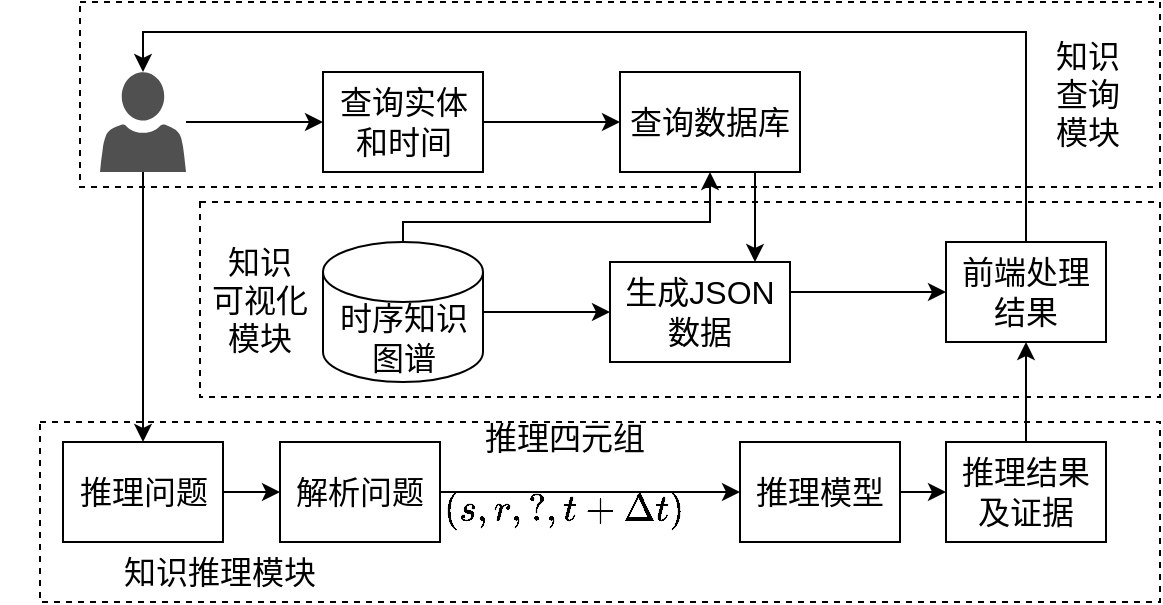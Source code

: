 <mxfile version="26.2.8" pages="2">
  <diagram name="第 1 页" id="uNEYRUfXLUtX-ROXEr5c">
    <mxGraphModel dx="1815" dy="712" grid="1" gridSize="10" guides="1" tooltips="1" connect="1" arrows="1" fold="1" page="1" pageScale="1" pageWidth="827" pageHeight="1169" background="none" math="1" shadow="0">
      <root>
        <mxCell id="0" />
        <mxCell id="1" parent="0" />
        <mxCell id="2IlTXOjXJn3LGYTGRPYW-18" value="" style="rounded=0;whiteSpace=wrap;html=1;dashed=1;fontSize=16;" vertex="1" parent="1">
          <mxGeometry y="340" width="480" height="97.5" as="geometry" />
        </mxCell>
        <mxCell id="2IlTXOjXJn3LGYTGRPYW-19" value="" style="rounded=0;whiteSpace=wrap;html=1;dashed=1;fontSize=16;" vertex="1" parent="1">
          <mxGeometry x="-80" y="450" width="560" height="90" as="geometry" />
        </mxCell>
        <mxCell id="2IlTXOjXJn3LGYTGRPYW-8" value="" style="rounded=0;whiteSpace=wrap;html=1;dashed=1;fontSize=16;" vertex="1" parent="1">
          <mxGeometry x="-60" y="240" width="540" height="92.5" as="geometry" />
        </mxCell>
        <mxCell id="2IlTXOjXJn3LGYTGRPYW-5" style="edgeStyle=orthogonalEdgeStyle;rounded=0;orthogonalLoop=1;jettySize=auto;html=1;fontSize=16;" edge="1" parent="1" source="Z9u9iKhrueZCaPphjV57-1" target="Z9u9iKhrueZCaPphjV57-13">
          <mxGeometry relative="1" as="geometry" />
        </mxCell>
        <mxCell id="2IlTXOjXJn3LGYTGRPYW-25" style="edgeStyle=orthogonalEdgeStyle;rounded=0;orthogonalLoop=1;jettySize=auto;html=1;entryX=0.5;entryY=1;entryDx=0;entryDy=0;" edge="1" parent="1" source="Z9u9iKhrueZCaPphjV57-1" target="Z9u9iKhrueZCaPphjV57-4">
          <mxGeometry relative="1" as="geometry">
            <Array as="points">
              <mxPoint x="102" y="350" />
              <mxPoint x="255" y="350" />
            </Array>
          </mxGeometry>
        </mxCell>
        <mxCell id="Z9u9iKhrueZCaPphjV57-1" value="时序知识图谱" style="shape=cylinder3;whiteSpace=wrap;html=1;boundedLbl=1;backgroundOutline=1;size=15;fontSize=16;" vertex="1" parent="1">
          <mxGeometry x="61.5" y="360" width="80" height="70" as="geometry" />
        </mxCell>
        <mxCell id="Z9u9iKhrueZCaPphjV57-16" style="edgeStyle=orthogonalEdgeStyle;rounded=0;orthogonalLoop=1;jettySize=auto;html=1;fontSize=16;" edge="1" parent="1" source="Z9u9iKhrueZCaPphjV57-2" target="Z9u9iKhrueZCaPphjV57-4">
          <mxGeometry relative="1" as="geometry" />
        </mxCell>
        <mxCell id="Z9u9iKhrueZCaPphjV57-2" value="查询&lt;span style=&quot;background-color: transparent; color: light-dark(rgb(0, 0, 0), rgb(255, 255, 255));&quot;&gt;实体和时间&lt;/span&gt;" style="rounded=0;whiteSpace=wrap;html=1;fontSize=16;" vertex="1" parent="1">
          <mxGeometry x="61.5" y="275" width="80" height="50" as="geometry" />
        </mxCell>
        <mxCell id="2IlTXOjXJn3LGYTGRPYW-13" style="edgeStyle=orthogonalEdgeStyle;rounded=0;orthogonalLoop=1;jettySize=auto;html=1;exitX=0.75;exitY=1;exitDx=0;exitDy=0;fontSize=16;" edge="1" parent="1" source="Z9u9iKhrueZCaPphjV57-4" target="Z9u9iKhrueZCaPphjV57-13">
          <mxGeometry relative="1" as="geometry">
            <Array as="points">
              <mxPoint x="270" y="380" />
              <mxPoint x="270" y="380" />
            </Array>
          </mxGeometry>
        </mxCell>
        <mxCell id="Z9u9iKhrueZCaPphjV57-4" value="查询数据库" style="rounded=0;whiteSpace=wrap;html=1;fontSize=16;" vertex="1" parent="1">
          <mxGeometry x="210" y="275" width="90" height="50" as="geometry" />
        </mxCell>
        <mxCell id="Z9u9iKhrueZCaPphjV57-21" style="edgeStyle=orthogonalEdgeStyle;rounded=0;orthogonalLoop=1;jettySize=auto;html=1;fontSize=16;" edge="1" parent="1" source="Z9u9iKhrueZCaPphjV57-7" target="Z9u9iKhrueZCaPphjV57-8">
          <mxGeometry relative="1" as="geometry" />
        </mxCell>
        <mxCell id="Z9u9iKhrueZCaPphjV57-7" value="推理问题" style="rounded=0;whiteSpace=wrap;html=1;fontSize=16;" vertex="1" parent="1">
          <mxGeometry x="-68.5" y="460" width="80" height="50" as="geometry" />
        </mxCell>
        <mxCell id="Z9u9iKhrueZCaPphjV57-23" style="edgeStyle=orthogonalEdgeStyle;rounded=0;orthogonalLoop=1;jettySize=auto;html=1;entryX=0;entryY=0.5;entryDx=0;entryDy=0;fontSize=16;" edge="1" parent="1" source="Z9u9iKhrueZCaPphjV57-8" target="Z9u9iKhrueZCaPphjV57-22">
          <mxGeometry relative="1" as="geometry" />
        </mxCell>
        <mxCell id="Z9u9iKhrueZCaPphjV57-24" value="&lt;span&gt;推理四元组&lt;/span&gt;&lt;div&gt;&lt;span&gt;$$(s,r,?,t+\Delta t)$$&lt;/span&gt;&lt;/div&gt;" style="edgeLabel;html=1;align=center;verticalAlign=middle;resizable=0;points=[];fontSize=16;labelBackgroundColor=none;fontColor=default;" vertex="1" connectable="0" parent="Z9u9iKhrueZCaPphjV57-23">
          <mxGeometry x="-0.177" y="1" relative="1" as="geometry">
            <mxPoint as="offset" />
          </mxGeometry>
        </mxCell>
        <mxCell id="Z9u9iKhrueZCaPphjV57-8" value="解析问题" style="rounded=0;whiteSpace=wrap;html=1;fontSize=16;" vertex="1" parent="1">
          <mxGeometry x="40" y="460" width="80" height="50" as="geometry" />
        </mxCell>
        <mxCell id="2IlTXOjXJn3LGYTGRPYW-14" value="" style="edgeStyle=orthogonalEdgeStyle;rounded=0;orthogonalLoop=1;jettySize=auto;html=1;fontSize=16;" edge="1" parent="1" source="Z9u9iKhrueZCaPphjV57-11" target="Z9u9iKhrueZCaPphjV57-14">
          <mxGeometry relative="1" as="geometry" />
        </mxCell>
        <mxCell id="Z9u9iKhrueZCaPphjV57-11" value="推理结果及证据" style="rounded=0;whiteSpace=wrap;html=1;fontSize=16;" vertex="1" parent="1">
          <mxGeometry x="373" y="460" width="80" height="50" as="geometry" />
        </mxCell>
        <mxCell id="2IlTXOjXJn3LGYTGRPYW-6" style="edgeStyle=orthogonalEdgeStyle;rounded=0;orthogonalLoop=1;jettySize=auto;html=1;entryX=0;entryY=0.5;entryDx=0;entryDy=0;fontSize=16;" edge="1" parent="1" source="Z9u9iKhrueZCaPphjV57-13" target="Z9u9iKhrueZCaPphjV57-14">
          <mxGeometry relative="1" as="geometry">
            <Array as="points">
              <mxPoint x="310" y="385" />
              <mxPoint x="310" y="385" />
            </Array>
          </mxGeometry>
        </mxCell>
        <mxCell id="Z9u9iKhrueZCaPphjV57-13" value="生成JSON数据" style="rounded=0;whiteSpace=wrap;html=1;fontSize=16;" vertex="1" parent="1">
          <mxGeometry x="205" y="370" width="90" height="50" as="geometry" />
        </mxCell>
        <mxCell id="Z9u9iKhrueZCaPphjV57-14" value="前端处理结果" style="rounded=0;whiteSpace=wrap;html=1;fontSize=16;" vertex="1" parent="1">
          <mxGeometry x="373" y="360" width="80" height="50" as="geometry" />
        </mxCell>
        <mxCell id="Z9u9iKhrueZCaPphjV57-25" style="edgeStyle=orthogonalEdgeStyle;rounded=0;orthogonalLoop=1;jettySize=auto;html=1;entryX=0;entryY=0.5;entryDx=0;entryDy=0;fontSize=16;" edge="1" parent="1" source="Z9u9iKhrueZCaPphjV57-22" target="Z9u9iKhrueZCaPphjV57-11">
          <mxGeometry relative="1" as="geometry" />
        </mxCell>
        <mxCell id="Z9u9iKhrueZCaPphjV57-22" value="推理模型" style="rounded=0;whiteSpace=wrap;html=1;fontSize=16;" vertex="1" parent="1">
          <mxGeometry x="270" y="460" width="80" height="50" as="geometry" />
        </mxCell>
        <mxCell id="2IlTXOjXJn3LGYTGRPYW-12" style="edgeStyle=orthogonalEdgeStyle;rounded=0;orthogonalLoop=1;jettySize=auto;html=1;entryX=0;entryY=0.5;entryDx=0;entryDy=0;fontSize=16;" edge="1" parent="1" source="2IlTXOjXJn3LGYTGRPYW-4" target="Z9u9iKhrueZCaPphjV57-2">
          <mxGeometry relative="1" as="geometry" />
        </mxCell>
        <mxCell id="2IlTXOjXJn3LGYTGRPYW-17" style="edgeStyle=orthogonalEdgeStyle;rounded=0;orthogonalLoop=1;jettySize=auto;html=1;fontSize=16;" edge="1" parent="1" source="2IlTXOjXJn3LGYTGRPYW-4" target="Z9u9iKhrueZCaPphjV57-7">
          <mxGeometry relative="1" as="geometry" />
        </mxCell>
        <mxCell id="2IlTXOjXJn3LGYTGRPYW-4" value="" style="sketch=0;pointerEvents=1;shadow=0;dashed=0;html=1;strokeColor=none;labelPosition=center;verticalLabelPosition=bottom;verticalAlign=top;align=center;fillColor=#505050;shape=mxgraph.mscae.intune.account_portal;fontSize=16;" vertex="1" parent="1">
          <mxGeometry x="-50" y="275" width="43" height="50" as="geometry" />
        </mxCell>
        <mxCell id="2IlTXOjXJn3LGYTGRPYW-15" style="edgeStyle=orthogonalEdgeStyle;rounded=0;orthogonalLoop=1;jettySize=auto;html=1;entryX=0.5;entryY=0;entryDx=0;entryDy=0;entryPerimeter=0;fontSize=16;" edge="1" parent="1" source="Z9u9iKhrueZCaPphjV57-14" target="2IlTXOjXJn3LGYTGRPYW-4">
          <mxGeometry relative="1" as="geometry">
            <Array as="points">
              <mxPoint x="413" y="255" />
              <mxPoint x="-28" y="255" />
            </Array>
          </mxGeometry>
        </mxCell>
        <mxCell id="2IlTXOjXJn3LGYTGRPYW-21" value="&lt;font&gt;知识&lt;/font&gt;&lt;div&gt;&lt;font&gt;查询&lt;/font&gt;&lt;div&gt;&lt;font&gt;模块&lt;/font&gt;&lt;/div&gt;&lt;/div&gt;" style="text;html=1;align=center;verticalAlign=middle;whiteSpace=wrap;rounded=0;fontFamily=Helvetica;fontSize=16;fontColor=default;labelBackgroundColor=none;" vertex="1" parent="1">
          <mxGeometry x="414" y="271.25" width="60" height="30" as="geometry" />
        </mxCell>
        <mxCell id="2IlTXOjXJn3LGYTGRPYW-22" value="知识&lt;div&gt;可视化&lt;div&gt;模块&lt;/div&gt;&lt;/div&gt;" style="text;html=1;align=center;verticalAlign=middle;whiteSpace=wrap;rounded=0;fontFamily=Helvetica;fontSize=16;fontColor=default;labelBackgroundColor=none;" vertex="1" parent="1">
          <mxGeometry y="373.75" width="60" height="30" as="geometry" />
        </mxCell>
        <mxCell id="2IlTXOjXJn3LGYTGRPYW-23" value="知识推理&lt;span style=&quot;background-color: transparent; color: light-dark(rgb(0, 0, 0), rgb(255, 255, 255));&quot;&gt;模块&lt;/span&gt;" style="text;html=1;align=center;verticalAlign=middle;whiteSpace=wrap;rounded=0;fontFamily=Helvetica;fontSize=16;fontColor=default;labelBackgroundColor=none;" vertex="1" parent="1">
          <mxGeometry x="-100" y="510" width="220" height="30" as="geometry" />
        </mxCell>
      </root>
    </mxGraphModel>
  </diagram>
  <diagram id="CphIm7i9wEvNq5EKKayd" name="第 2 页">
    <mxGraphModel dx="1169" dy="605" grid="1" gridSize="10" guides="1" tooltips="1" connect="1" arrows="1" fold="1" page="1" pageScale="1" pageWidth="827" pageHeight="1169" math="1" shadow="0">
      <root>
        <mxCell id="0" />
        <mxCell id="1" parent="0" />
        <mxCell id="Igd1fLEBsp-cL0iMOGw7-1" value="" style="sketch=0;pointerEvents=1;shadow=0;dashed=0;html=1;strokeColor=none;labelPosition=center;verticalLabelPosition=bottom;verticalAlign=top;align=center;fillColor=#505050;shape=mxgraph.mscae.intune.account_portal" vertex="1" parent="1">
          <mxGeometry x="190" y="280" width="43" height="50" as="geometry" />
        </mxCell>
      </root>
    </mxGraphModel>
  </diagram>
</mxfile>
